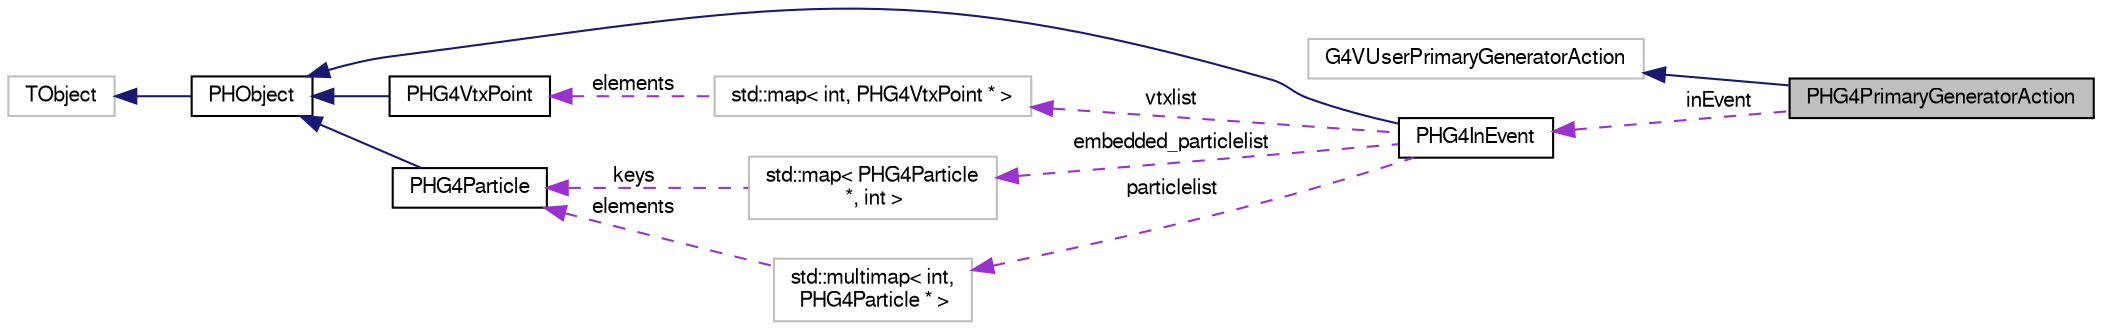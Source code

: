 digraph "PHG4PrimaryGeneratorAction"
{
  bgcolor="transparent";
  edge [fontname="FreeSans",fontsize="10",labelfontname="FreeSans",labelfontsize="10"];
  node [fontname="FreeSans",fontsize="10",shape=record];
  rankdir="LR";
  Node1 [label="PHG4PrimaryGeneratorAction",height=0.2,width=0.4,color="black", fillcolor="grey75", style="filled" fontcolor="black"];
  Node2 -> Node1 [dir="back",color="midnightblue",fontsize="10",style="solid",fontname="FreeSans"];
  Node2 [label="G4VUserPrimaryGeneratorAction",height=0.2,width=0.4,color="grey75"];
  Node3 -> Node1 [dir="back",color="darkorchid3",fontsize="10",style="dashed",label=" inEvent" ,fontname="FreeSans"];
  Node3 [label="PHG4InEvent",height=0.2,width=0.4,color="black",URL="$db/d62/classPHG4InEvent.html"];
  Node4 -> Node3 [dir="back",color="midnightblue",fontsize="10",style="solid",fontname="FreeSans"];
  Node4 [label="PHObject",height=0.2,width=0.4,color="black",URL="$d9/d24/classPHObject.html"];
  Node5 -> Node4 [dir="back",color="midnightblue",fontsize="10",style="solid",fontname="FreeSans"];
  Node5 [label="TObject",height=0.2,width=0.4,color="grey75"];
  Node6 -> Node3 [dir="back",color="darkorchid3",fontsize="10",style="dashed",label=" vtxlist" ,fontname="FreeSans"];
  Node6 [label="std::map\< int, PHG4VtxPoint * \>",height=0.2,width=0.4,color="grey75"];
  Node7 -> Node6 [dir="back",color="darkorchid3",fontsize="10",style="dashed",label=" elements" ,fontname="FreeSans"];
  Node7 [label="PHG4VtxPoint",height=0.2,width=0.4,color="black",URL="$d6/d81/classPHG4VtxPoint.html"];
  Node4 -> Node7 [dir="back",color="midnightblue",fontsize="10",style="solid",fontname="FreeSans"];
  Node8 -> Node3 [dir="back",color="darkorchid3",fontsize="10",style="dashed",label=" embedded_particlelist" ,fontname="FreeSans"];
  Node8 [label="std::map\< PHG4Particle\l *, int \>",height=0.2,width=0.4,color="grey75"];
  Node9 -> Node8 [dir="back",color="darkorchid3",fontsize="10",style="dashed",label=" keys" ,fontname="FreeSans"];
  Node9 [label="PHG4Particle",height=0.2,width=0.4,color="black",URL="$de/dc9/classPHG4Particle.html"];
  Node4 -> Node9 [dir="back",color="midnightblue",fontsize="10",style="solid",fontname="FreeSans"];
  Node10 -> Node3 [dir="back",color="darkorchid3",fontsize="10",style="dashed",label=" particlelist" ,fontname="FreeSans"];
  Node10 [label="std::multimap\< int,\l PHG4Particle * \>",height=0.2,width=0.4,color="grey75"];
  Node9 -> Node10 [dir="back",color="darkorchid3",fontsize="10",style="dashed",label=" elements" ,fontname="FreeSans"];
}

